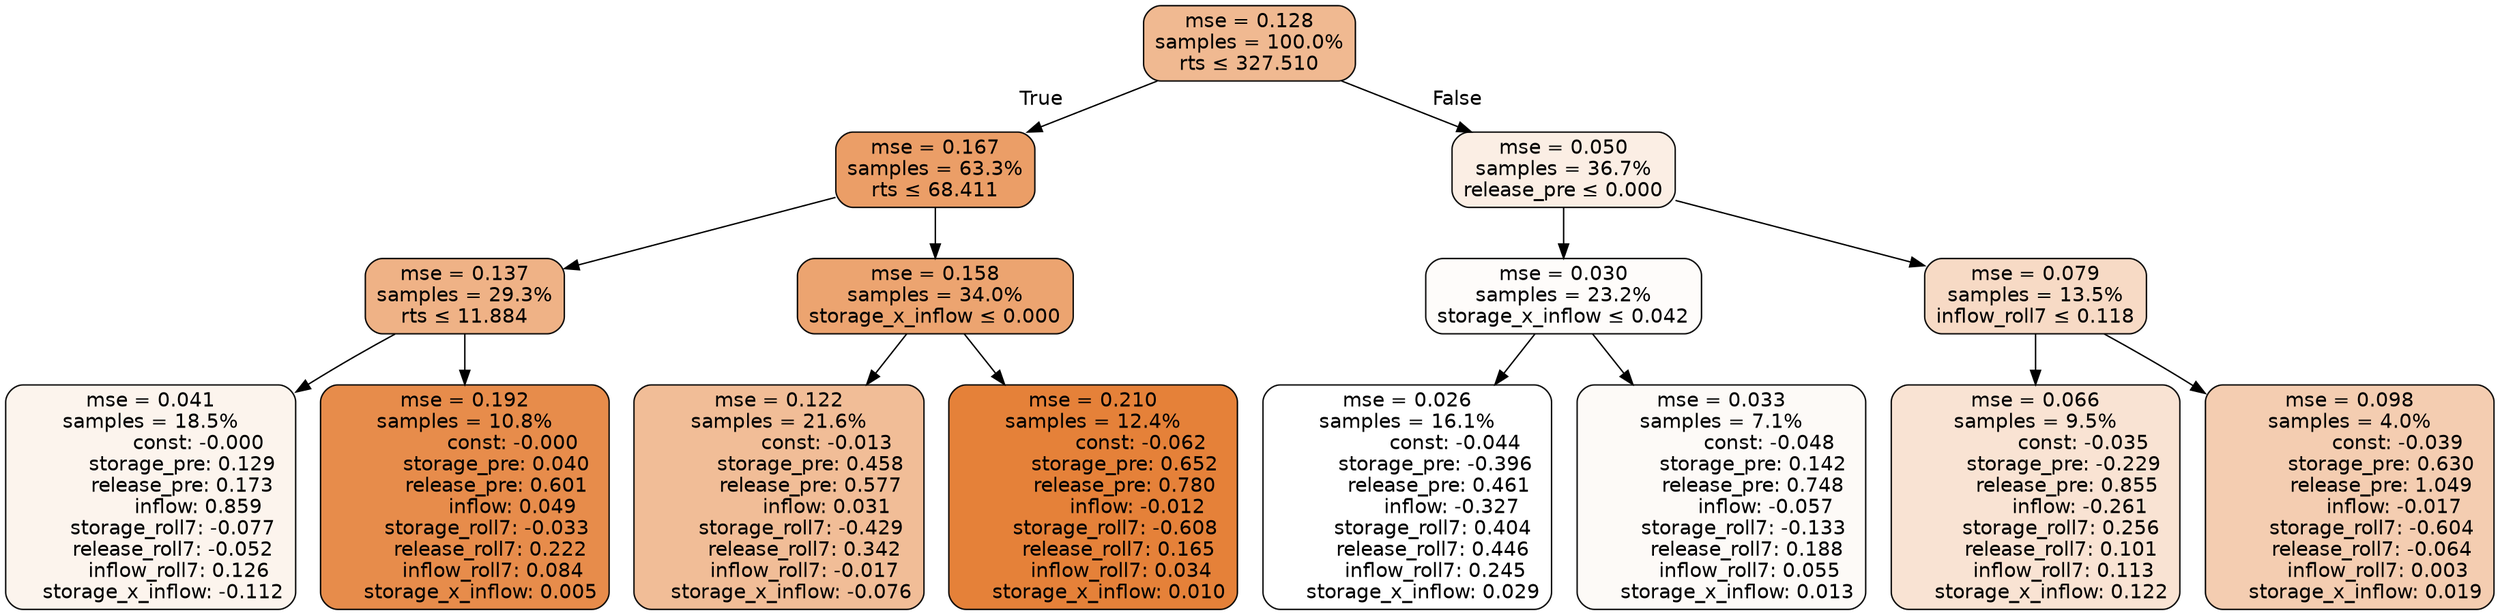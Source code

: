 digraph tree {
bgcolor="transparent"
node [shape=rectangle, style="filled, rounded", color="black", fontname=helvetica] ;
edge [fontname=helvetica] ;
	"0" [label="mse = 0.128
samples = 100.0%
rts &le; 327.510", fillcolor="#f0b991"]
	"1" [label="mse = 0.167
samples = 63.3%
rts &le; 68.411", fillcolor="#eb9e67"]
	"2" [label="mse = 0.137
samples = 29.3%
rts &le; 11.884", fillcolor="#efb286"]
	"3" [label="mse = 0.041
samples = 18.5%
               const: -0.000
          storage_pre: 0.129
          release_pre: 0.173
               inflow: 0.859
       storage_roll7: -0.077
       release_roll7: -0.052
         inflow_roll7: 0.126
    storage_x_inflow: -0.112", fillcolor="#fcf4ed"]
	"4" [label="mse = 0.192
samples = 10.8%
               const: -0.000
          storage_pre: 0.040
          release_pre: 0.601
               inflow: 0.049
       storage_roll7: -0.033
        release_roll7: 0.222
         inflow_roll7: 0.084
     storage_x_inflow: 0.005", fillcolor="#e78c4b"]
	"5" [label="mse = 0.158
samples = 34.0%
storage_x_inflow &le; 0.000", fillcolor="#eca470"]
	"6" [label="mse = 0.122
samples = 21.6%
               const: -0.013
          storage_pre: 0.458
          release_pre: 0.577
               inflow: 0.031
       storage_roll7: -0.429
        release_roll7: 0.342
        inflow_roll7: -0.017
    storage_x_inflow: -0.076", fillcolor="#f1bd97"]
	"7" [label="mse = 0.210
samples = 12.4%
               const: -0.062
          storage_pre: 0.652
          release_pre: 0.780
              inflow: -0.012
       storage_roll7: -0.608
        release_roll7: 0.165
         inflow_roll7: 0.034
     storage_x_inflow: 0.010", fillcolor="#e58139"]
	"8" [label="mse = 0.050
samples = 36.7%
release_pre &le; 0.000", fillcolor="#fbeee4"]
	"9" [label="mse = 0.030
samples = 23.2%
storage_x_inflow &le; 0.042", fillcolor="#fefcfa"]
	"10" [label="mse = 0.026
samples = 16.1%
               const: -0.044
         storage_pre: -0.396
          release_pre: 0.461
              inflow: -0.327
        storage_roll7: 0.404
        release_roll7: 0.446
         inflow_roll7: 0.245
     storage_x_inflow: 0.029", fillcolor="#ffffff"]
	"11" [label="mse = 0.033
samples = 7.1%
               const: -0.048
          storage_pre: 0.142
          release_pre: 0.748
              inflow: -0.057
       storage_roll7: -0.133
        release_roll7: 0.188
         inflow_roll7: 0.055
     storage_x_inflow: 0.013", fillcolor="#fdfaf7"]
	"12" [label="mse = 0.079
samples = 13.5%
inflow_roll7 &le; 0.118", fillcolor="#f7dac5"]
	"13" [label="mse = 0.066
samples = 9.5%
               const: -0.035
         storage_pre: -0.229
          release_pre: 0.855
              inflow: -0.261
        storage_roll7: 0.256
        release_roll7: 0.101
         inflow_roll7: 0.113
     storage_x_inflow: 0.122", fillcolor="#f9e3d3"]
	"14" [label="mse = 0.098
samples = 4.0%
               const: -0.039
          storage_pre: 0.630
          release_pre: 1.049
              inflow: -0.017
       storage_roll7: -0.604
       release_roll7: -0.064
         inflow_roll7: 0.003
     storage_x_inflow: 0.019", fillcolor="#f4cdb1"]

	"0" -> "1" [labeldistance=2.5, labelangle=45, headlabel="True"]
	"1" -> "2"
	"2" -> "3"
	"2" -> "4"
	"1" -> "5"
	"5" -> "6"
	"5" -> "7"
	"0" -> "8" [labeldistance=2.5, labelangle=-45, headlabel="False"]
	"8" -> "9"
	"9" -> "10"
	"9" -> "11"
	"8" -> "12"
	"12" -> "13"
	"12" -> "14"
}